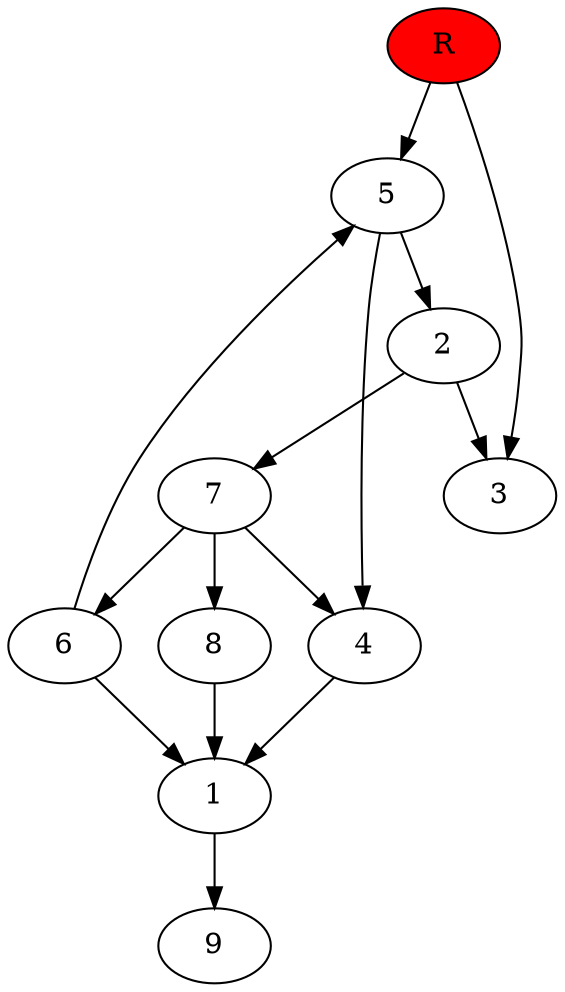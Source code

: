 digraph prb29600 {
	1
	2
	3
	4
	5
	6
	7
	8
	R [fillcolor="#ff0000" style=filled]
	1 -> 9
	2 -> 3
	2 -> 7
	4 -> 1
	5 -> 2
	5 -> 4
	6 -> 1
	6 -> 5
	7 -> 4
	7 -> 6
	7 -> 8
	8 -> 1
	R -> 3
	R -> 5
}

